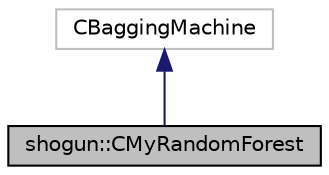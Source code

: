 digraph "shogun::CMyRandomForest"
{
 // LATEX_PDF_SIZE
  edge [fontname="Helvetica",fontsize="10",labelfontname="Helvetica",labelfontsize="10"];
  node [fontname="Helvetica",fontsize="10",shape=record];
  Node1 [label="shogun::CMyRandomForest",height=0.2,width=0.4,color="black", fillcolor="grey75", style="filled", fontcolor="black",tooltip="This class implements the Random Forests algorithm. In Random Forests algorithm, we train a number of..."];
  Node2 -> Node1 [dir="back",color="midnightblue",fontsize="10",style="solid",fontname="Helvetica"];
  Node2 [label="CBaggingMachine",height=0.2,width=0.4,color="grey75", fillcolor="white", style="filled",tooltip=" "];
}
